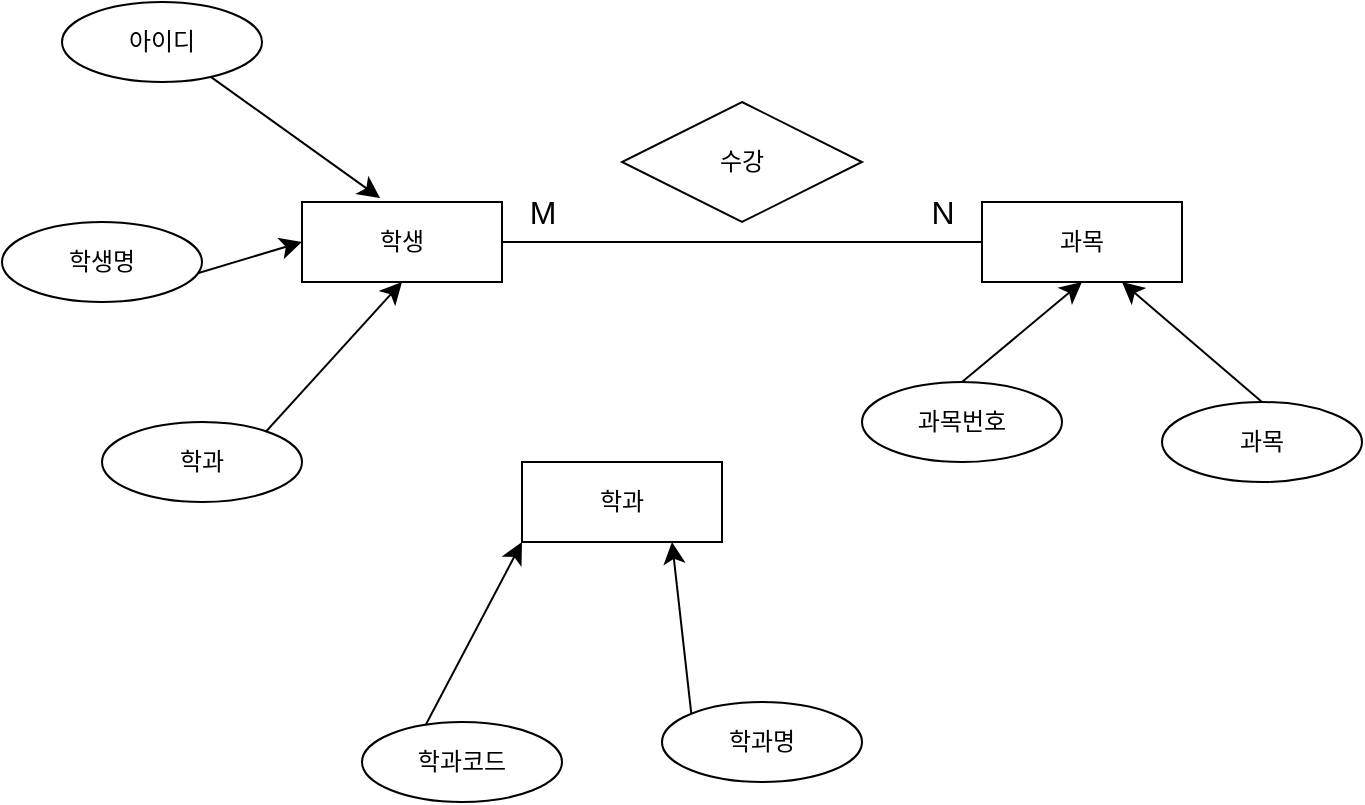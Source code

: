 <mxfile version="24.0.6" type="github">
  <diagram name="페이지-1" id="P3Nq2Fa2dgJ9d-c3xMWh">
    <mxGraphModel dx="1674" dy="788" grid="1" gridSize="10" guides="1" tooltips="1" connect="1" arrows="1" fold="1" page="1" pageScale="1" pageWidth="827" pageHeight="1169" math="0" shadow="0">
      <root>
        <mxCell id="0" />
        <mxCell id="1" parent="0" />
        <mxCell id="qpK0XBQgyWGfgHsu3NeV-1" value="과목" style="whiteSpace=wrap;html=1;align=center;" parent="1" vertex="1">
          <mxGeometry x="500" y="250" width="100" height="40" as="geometry" />
        </mxCell>
        <mxCell id="qpK0XBQgyWGfgHsu3NeV-2" value="학과" style="whiteSpace=wrap;html=1;align=center;" parent="1" vertex="1">
          <mxGeometry x="270" y="380" width="100" height="40" as="geometry" />
        </mxCell>
        <mxCell id="qpK0XBQgyWGfgHsu3NeV-3" value="학생" style="whiteSpace=wrap;html=1;align=center;" parent="1" vertex="1">
          <mxGeometry x="160" y="250" width="100" height="40" as="geometry" />
        </mxCell>
        <mxCell id="qpK0XBQgyWGfgHsu3NeV-9" style="edgeStyle=none;curved=1;rounded=0;orthogonalLoop=1;jettySize=auto;html=1;exitX=0.5;exitY=1;exitDx=0;exitDy=0;fontSize=12;startSize=8;endSize=8;entryX=0;entryY=0.5;entryDx=0;entryDy=0;" parent="1" source="qpK0XBQgyWGfgHsu3NeV-4" edge="1" target="qpK0XBQgyWGfgHsu3NeV-3">
          <mxGeometry relative="1" as="geometry">
            <mxPoint x="210" y="240" as="targetPoint" />
          </mxGeometry>
        </mxCell>
        <mxCell id="qpK0XBQgyWGfgHsu3NeV-4" value="학생명" style="ellipse;whiteSpace=wrap;html=1;align=center;" parent="1" vertex="1">
          <mxGeometry x="10" y="260" width="100" height="40" as="geometry" />
        </mxCell>
        <mxCell id="qpK0XBQgyWGfgHsu3NeV-5" value="아이디" style="ellipse;whiteSpace=wrap;html=1;align=center;" parent="1" vertex="1">
          <mxGeometry x="40" y="150" width="100" height="40" as="geometry" />
        </mxCell>
        <mxCell id="qpK0XBQgyWGfgHsu3NeV-10" style="edgeStyle=none;curved=1;rounded=0;orthogonalLoop=1;jettySize=auto;html=1;exitX=0.5;exitY=1;exitDx=0;exitDy=0;entryX=0.5;entryY=1;entryDx=0;entryDy=0;fontSize=12;startSize=8;endSize=8;" parent="1" source="qpK0XBQgyWGfgHsu3NeV-6" target="qpK0XBQgyWGfgHsu3NeV-3" edge="1">
          <mxGeometry relative="1" as="geometry" />
        </mxCell>
        <mxCell id="qpK0XBQgyWGfgHsu3NeV-6" value="학과" style="ellipse;whiteSpace=wrap;html=1;align=center;" parent="1" vertex="1">
          <mxGeometry x="60" y="360" width="100" height="40" as="geometry" />
        </mxCell>
        <mxCell id="qpK0XBQgyWGfgHsu3NeV-8" style="edgeStyle=none;curved=1;rounded=0;orthogonalLoop=1;jettySize=auto;html=1;entryX=0.39;entryY=-0.05;entryDx=0;entryDy=0;entryPerimeter=0;fontSize=12;startSize=8;endSize=8;" parent="1" source="qpK0XBQgyWGfgHsu3NeV-5" target="qpK0XBQgyWGfgHsu3NeV-3" edge="1">
          <mxGeometry relative="1" as="geometry" />
        </mxCell>
        <mxCell id="qpK0XBQgyWGfgHsu3NeV-17" style="edgeStyle=none;curved=1;rounded=0;orthogonalLoop=1;jettySize=auto;html=1;exitX=0;exitY=1;exitDx=0;exitDy=0;entryX=0.5;entryY=0;entryDx=0;entryDy=0;fontSize=12;startSize=8;endSize=8;" parent="1" source="qpK0XBQgyWGfgHsu3NeV-11" edge="1">
          <mxGeometry relative="1" as="geometry">
            <mxPoint x="270" y="420" as="targetPoint" />
          </mxGeometry>
        </mxCell>
        <mxCell id="qpK0XBQgyWGfgHsu3NeV-11" value="학과코드" style="ellipse;whiteSpace=wrap;html=1;align=center;" parent="1" vertex="1">
          <mxGeometry x="190" y="510" width="100" height="40" as="geometry" />
        </mxCell>
        <mxCell id="qpK0XBQgyWGfgHsu3NeV-18" style="edgeStyle=none;curved=1;rounded=0;orthogonalLoop=1;jettySize=auto;html=1;exitX=0;exitY=0;exitDx=0;exitDy=0;fontSize=12;startSize=8;endSize=8;entryX=0.75;entryY=1;entryDx=0;entryDy=0;" parent="1" source="qpK0XBQgyWGfgHsu3NeV-12" edge="1" target="qpK0XBQgyWGfgHsu3NeV-2">
          <mxGeometry relative="1" as="geometry">
            <mxPoint x="160" y="610" as="targetPoint" />
          </mxGeometry>
        </mxCell>
        <mxCell id="qpK0XBQgyWGfgHsu3NeV-12" value="학과명" style="ellipse;whiteSpace=wrap;html=1;align=center;" parent="1" vertex="1">
          <mxGeometry x="340" y="500" width="100" height="40" as="geometry" />
        </mxCell>
        <mxCell id="qpK0XBQgyWGfgHsu3NeV-16" style="edgeStyle=none;curved=1;rounded=0;orthogonalLoop=1;jettySize=auto;html=1;exitX=0.5;exitY=0;exitDx=0;exitDy=0;fontSize=12;startSize=8;endSize=8;" parent="1" source="qpK0XBQgyWGfgHsu3NeV-13" edge="1">
          <mxGeometry relative="1" as="geometry">
            <mxPoint x="570" y="290" as="targetPoint" />
          </mxGeometry>
        </mxCell>
        <mxCell id="qpK0XBQgyWGfgHsu3NeV-13" value="과목" style="ellipse;whiteSpace=wrap;html=1;align=center;" parent="1" vertex="1">
          <mxGeometry x="590" y="350" width="100" height="40" as="geometry" />
        </mxCell>
        <mxCell id="qpK0XBQgyWGfgHsu3NeV-15" style="edgeStyle=none;curved=1;rounded=0;orthogonalLoop=1;jettySize=auto;html=1;exitX=0.5;exitY=0;exitDx=0;exitDy=0;fontSize=12;startSize=8;endSize=8;" parent="1" source="qpK0XBQgyWGfgHsu3NeV-14" edge="1">
          <mxGeometry relative="1" as="geometry">
            <mxPoint x="550" y="290" as="targetPoint" />
          </mxGeometry>
        </mxCell>
        <mxCell id="qpK0XBQgyWGfgHsu3NeV-14" value="과목번호" style="ellipse;whiteSpace=wrap;html=1;align=center;" parent="1" vertex="1">
          <mxGeometry x="440" y="340" width="100" height="40" as="geometry" />
        </mxCell>
        <mxCell id="6l-dd5-n2EWR0KXDz59w-3" value="" style="endArrow=none;html=1;rounded=0;fontSize=12;startSize=8;endSize=8;curved=1;exitX=0;exitY=0.5;exitDx=0;exitDy=0;entryX=1;entryY=0.5;entryDx=0;entryDy=0;" edge="1" parent="1" source="qpK0XBQgyWGfgHsu3NeV-1" target="qpK0XBQgyWGfgHsu3NeV-3">
          <mxGeometry width="50" height="50" relative="1" as="geometry">
            <mxPoint x="530" y="180" as="sourcePoint" />
            <mxPoint x="300" y="290" as="targetPoint" />
            <Array as="points" />
          </mxGeometry>
        </mxCell>
        <mxCell id="6l-dd5-n2EWR0KXDz59w-5" value="수강" style="shape=rhombus;perimeter=rhombusPerimeter;whiteSpace=wrap;html=1;align=center;" vertex="1" parent="1">
          <mxGeometry x="320" y="200" width="120" height="60" as="geometry" />
        </mxCell>
        <mxCell id="6l-dd5-n2EWR0KXDz59w-14" value="M" style="text;html=1;align=center;verticalAlign=middle;resizable=0;points=[];autosize=1;strokeColor=none;fillColor=none;fontSize=16;" vertex="1" parent="1">
          <mxGeometry x="260" y="240" width="40" height="30" as="geometry" />
        </mxCell>
        <mxCell id="6l-dd5-n2EWR0KXDz59w-16" value="N" style="text;html=1;align=center;verticalAlign=middle;resizable=0;points=[];autosize=1;strokeColor=none;fillColor=none;fontSize=16;" vertex="1" parent="1">
          <mxGeometry x="460" y="240" width="40" height="30" as="geometry" />
        </mxCell>
      </root>
    </mxGraphModel>
  </diagram>
</mxfile>
